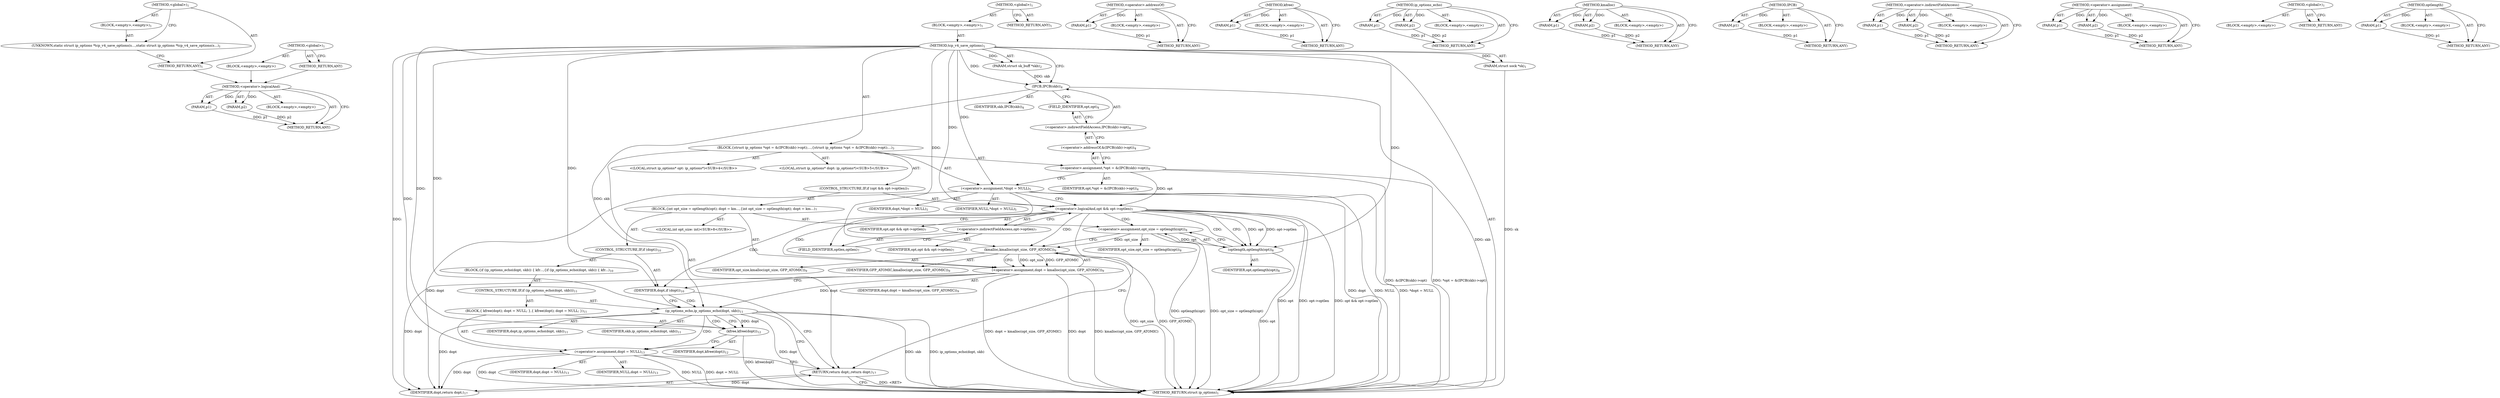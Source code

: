 digraph "&lt;global&gt;" {
vulnerable_99 [label=<(METHOD,&lt;operator&gt;.logicalAnd)>];
vulnerable_100 [label=<(PARAM,p1)>];
vulnerable_101 [label=<(PARAM,p2)>];
vulnerable_102 [label=<(BLOCK,&lt;empty&gt;,&lt;empty&gt;)>];
vulnerable_103 [label=<(METHOD_RETURN,ANY)>];
vulnerable_6 [label=<(METHOD,&lt;global&gt;)<SUB>1</SUB>>];
vulnerable_7 [label=<(BLOCK,&lt;empty&gt;,&lt;empty&gt;)<SUB>1</SUB>>];
vulnerable_8 [label=<(METHOD,tcp_v4_save_options)<SUB>1</SUB>>];
vulnerable_9 [label=<(PARAM,struct sock *sk)<SUB>1</SUB>>];
vulnerable_10 [label=<(PARAM,struct sk_buff *skb)<SUB>2</SUB>>];
vulnerable_11 [label=<(BLOCK,{
	struct ip_options *opt = &amp;(IPCB(skb)-&gt;opt);
...,{
	struct ip_options *opt = &amp;(IPCB(skb)-&gt;opt);
...)<SUB>3</SUB>>];
vulnerable_12 [label="<(LOCAL,struct ip_options* opt: ip_options*)<SUB>4</SUB>>"];
vulnerable_13 [label=<(&lt;operator&gt;.assignment,*opt = &amp;(IPCB(skb)-&gt;opt))<SUB>4</SUB>>];
vulnerable_14 [label=<(IDENTIFIER,opt,*opt = &amp;(IPCB(skb)-&gt;opt))<SUB>4</SUB>>];
vulnerable_15 [label=<(&lt;operator&gt;.addressOf,&amp;(IPCB(skb)-&gt;opt))<SUB>4</SUB>>];
vulnerable_16 [label=<(&lt;operator&gt;.indirectFieldAccess,IPCB(skb)-&gt;opt)<SUB>4</SUB>>];
vulnerable_17 [label=<(IPCB,IPCB(skb))<SUB>4</SUB>>];
vulnerable_18 [label=<(IDENTIFIER,skb,IPCB(skb))<SUB>4</SUB>>];
vulnerable_19 [label=<(FIELD_IDENTIFIER,opt,opt)<SUB>4</SUB>>];
vulnerable_20 [label="<(LOCAL,struct ip_options* dopt: ip_options*)<SUB>5</SUB>>"];
vulnerable_21 [label=<(&lt;operator&gt;.assignment,*dopt = NULL)<SUB>5</SUB>>];
vulnerable_22 [label=<(IDENTIFIER,dopt,*dopt = NULL)<SUB>5</SUB>>];
vulnerable_23 [label=<(IDENTIFIER,NULL,*dopt = NULL)<SUB>5</SUB>>];
vulnerable_24 [label=<(CONTROL_STRUCTURE,IF,if (opt &amp;&amp; opt-&gt;optlen))<SUB>7</SUB>>];
vulnerable_25 [label=<(&lt;operator&gt;.logicalAnd,opt &amp;&amp; opt-&gt;optlen)<SUB>7</SUB>>];
vulnerable_26 [label=<(IDENTIFIER,opt,opt &amp;&amp; opt-&gt;optlen)<SUB>7</SUB>>];
vulnerable_27 [label=<(&lt;operator&gt;.indirectFieldAccess,opt-&gt;optlen)<SUB>7</SUB>>];
vulnerable_28 [label=<(IDENTIFIER,opt,opt &amp;&amp; opt-&gt;optlen)<SUB>7</SUB>>];
vulnerable_29 [label=<(FIELD_IDENTIFIER,optlen,optlen)<SUB>7</SUB>>];
vulnerable_30 [label=<(BLOCK,{
		int opt_size = optlength(opt);
 		dopt = km...,{
		int opt_size = optlength(opt);
 		dopt = km...)<SUB>7</SUB>>];
vulnerable_31 [label="<(LOCAL,int opt_size: int)<SUB>8</SUB>>"];
vulnerable_32 [label=<(&lt;operator&gt;.assignment,opt_size = optlength(opt))<SUB>8</SUB>>];
vulnerable_33 [label=<(IDENTIFIER,opt_size,opt_size = optlength(opt))<SUB>8</SUB>>];
vulnerable_34 [label=<(optlength,optlength(opt))<SUB>8</SUB>>];
vulnerable_35 [label=<(IDENTIFIER,opt,optlength(opt))<SUB>8</SUB>>];
vulnerable_36 [label=<(&lt;operator&gt;.assignment,dopt = kmalloc(opt_size, GFP_ATOMIC))<SUB>9</SUB>>];
vulnerable_37 [label=<(IDENTIFIER,dopt,dopt = kmalloc(opt_size, GFP_ATOMIC))<SUB>9</SUB>>];
vulnerable_38 [label=<(kmalloc,kmalloc(opt_size, GFP_ATOMIC))<SUB>9</SUB>>];
vulnerable_39 [label=<(IDENTIFIER,opt_size,kmalloc(opt_size, GFP_ATOMIC))<SUB>9</SUB>>];
vulnerable_40 [label=<(IDENTIFIER,GFP_ATOMIC,kmalloc(opt_size, GFP_ATOMIC))<SUB>9</SUB>>];
vulnerable_41 [label=<(CONTROL_STRUCTURE,IF,if (dopt))<SUB>10</SUB>>];
vulnerable_42 [label=<(IDENTIFIER,dopt,if (dopt))<SUB>10</SUB>>];
vulnerable_43 [label=<(BLOCK,{
			if (ip_options_echo(dopt, skb)) {
 				kfr...,{
			if (ip_options_echo(dopt, skb)) {
 				kfr...)<SUB>10</SUB>>];
vulnerable_44 [label=<(CONTROL_STRUCTURE,IF,if (ip_options_echo(dopt, skb)))<SUB>11</SUB>>];
vulnerable_45 [label=<(ip_options_echo,ip_options_echo(dopt, skb))<SUB>11</SUB>>];
vulnerable_46 [label=<(IDENTIFIER,dopt,ip_options_echo(dopt, skb))<SUB>11</SUB>>];
vulnerable_47 [label=<(IDENTIFIER,skb,ip_options_echo(dopt, skb))<SUB>11</SUB>>];
vulnerable_48 [label=<(BLOCK,{
 				kfree(dopt);
 				dopt = NULL;
 			},{
 				kfree(dopt);
 				dopt = NULL;
 			})<SUB>11</SUB>>];
vulnerable_49 [label=<(kfree,kfree(dopt))<SUB>12</SUB>>];
vulnerable_50 [label=<(IDENTIFIER,dopt,kfree(dopt))<SUB>12</SUB>>];
vulnerable_51 [label=<(&lt;operator&gt;.assignment,dopt = NULL)<SUB>13</SUB>>];
vulnerable_52 [label=<(IDENTIFIER,dopt,dopt = NULL)<SUB>13</SUB>>];
vulnerable_53 [label=<(IDENTIFIER,NULL,dopt = NULL)<SUB>13</SUB>>];
vulnerable_54 [label=<(RETURN,return dopt;,return dopt;)<SUB>17</SUB>>];
vulnerable_55 [label=<(IDENTIFIER,dopt,return dopt;)<SUB>17</SUB>>];
vulnerable_56 [label=<(METHOD_RETURN,struct ip_options)<SUB>1</SUB>>];
vulnerable_58 [label=<(METHOD_RETURN,ANY)<SUB>1</SUB>>];
vulnerable_86 [label=<(METHOD,&lt;operator&gt;.addressOf)>];
vulnerable_87 [label=<(PARAM,p1)>];
vulnerable_88 [label=<(BLOCK,&lt;empty&gt;,&lt;empty&gt;)>];
vulnerable_89 [label=<(METHOD_RETURN,ANY)>];
vulnerable_118 [label=<(METHOD,kfree)>];
vulnerable_119 [label=<(PARAM,p1)>];
vulnerable_120 [label=<(BLOCK,&lt;empty&gt;,&lt;empty&gt;)>];
vulnerable_121 [label=<(METHOD_RETURN,ANY)>];
vulnerable_113 [label=<(METHOD,ip_options_echo)>];
vulnerable_114 [label=<(PARAM,p1)>];
vulnerable_115 [label=<(PARAM,p2)>];
vulnerable_116 [label=<(BLOCK,&lt;empty&gt;,&lt;empty&gt;)>];
vulnerable_117 [label=<(METHOD_RETURN,ANY)>];
vulnerable_108 [label=<(METHOD,kmalloc)>];
vulnerable_109 [label=<(PARAM,p1)>];
vulnerable_110 [label=<(PARAM,p2)>];
vulnerable_111 [label=<(BLOCK,&lt;empty&gt;,&lt;empty&gt;)>];
vulnerable_112 [label=<(METHOD_RETURN,ANY)>];
vulnerable_95 [label=<(METHOD,IPCB)>];
vulnerable_96 [label=<(PARAM,p1)>];
vulnerable_97 [label=<(BLOCK,&lt;empty&gt;,&lt;empty&gt;)>];
vulnerable_98 [label=<(METHOD_RETURN,ANY)>];
vulnerable_90 [label=<(METHOD,&lt;operator&gt;.indirectFieldAccess)>];
vulnerable_91 [label=<(PARAM,p1)>];
vulnerable_92 [label=<(PARAM,p2)>];
vulnerable_93 [label=<(BLOCK,&lt;empty&gt;,&lt;empty&gt;)>];
vulnerable_94 [label=<(METHOD_RETURN,ANY)>];
vulnerable_81 [label=<(METHOD,&lt;operator&gt;.assignment)>];
vulnerable_82 [label=<(PARAM,p1)>];
vulnerable_83 [label=<(PARAM,p2)>];
vulnerable_84 [label=<(BLOCK,&lt;empty&gt;,&lt;empty&gt;)>];
vulnerable_85 [label=<(METHOD_RETURN,ANY)>];
vulnerable_75 [label=<(METHOD,&lt;global&gt;)<SUB>1</SUB>>];
vulnerable_76 [label=<(BLOCK,&lt;empty&gt;,&lt;empty&gt;)>];
vulnerable_77 [label=<(METHOD_RETURN,ANY)>];
vulnerable_104 [label=<(METHOD,optlength)>];
vulnerable_105 [label=<(PARAM,p1)>];
vulnerable_106 [label=<(BLOCK,&lt;empty&gt;,&lt;empty&gt;)>];
vulnerable_107 [label=<(METHOD_RETURN,ANY)>];
fixed_6 [label=<(METHOD,&lt;global&gt;)<SUB>1</SUB>>];
fixed_7 [label=<(BLOCK,&lt;empty&gt;,&lt;empty&gt;)<SUB>1</SUB>>];
fixed_8 [label=<(UNKNOWN,static struct ip_options *tcp_v4_save_options(s...,static struct ip_options *tcp_v4_save_options(s...)<SUB>1</SUB>>];
fixed_9 [label=<(METHOD_RETURN,ANY)<SUB>1</SUB>>];
fixed_14 [label=<(METHOD,&lt;global&gt;)<SUB>1</SUB>>];
fixed_15 [label=<(BLOCK,&lt;empty&gt;,&lt;empty&gt;)>];
fixed_16 [label=<(METHOD_RETURN,ANY)>];
vulnerable_99 -> vulnerable_100  [key=0, label="AST: "];
vulnerable_99 -> vulnerable_100  [key=1, label="DDG: "];
vulnerable_99 -> vulnerable_102  [key=0, label="AST: "];
vulnerable_99 -> vulnerable_101  [key=0, label="AST: "];
vulnerable_99 -> vulnerable_101  [key=1, label="DDG: "];
vulnerable_99 -> vulnerable_103  [key=0, label="AST: "];
vulnerable_99 -> vulnerable_103  [key=1, label="CFG: "];
vulnerable_100 -> vulnerable_103  [key=0, label="DDG: p1"];
vulnerable_101 -> vulnerable_103  [key=0, label="DDG: p2"];
vulnerable_6 -> vulnerable_7  [key=0, label="AST: "];
vulnerable_6 -> vulnerable_58  [key=0, label="AST: "];
vulnerable_6 -> vulnerable_58  [key=1, label="CFG: "];
vulnerable_7 -> vulnerable_8  [key=0, label="AST: "];
vulnerable_8 -> vulnerable_9  [key=0, label="AST: "];
vulnerable_8 -> vulnerable_9  [key=1, label="DDG: "];
vulnerable_8 -> vulnerable_10  [key=0, label="AST: "];
vulnerable_8 -> vulnerable_10  [key=1, label="DDG: "];
vulnerable_8 -> vulnerable_11  [key=0, label="AST: "];
vulnerable_8 -> vulnerable_56  [key=0, label="AST: "];
vulnerable_8 -> vulnerable_17  [key=0, label="CFG: "];
vulnerable_8 -> vulnerable_17  [key=1, label="DDG: "];
vulnerable_8 -> vulnerable_21  [key=0, label="DDG: "];
vulnerable_8 -> vulnerable_55  [key=0, label="DDG: "];
vulnerable_8 -> vulnerable_25  [key=0, label="DDG: "];
vulnerable_8 -> vulnerable_42  [key=0, label="DDG: "];
vulnerable_8 -> vulnerable_34  [key=0, label="DDG: "];
vulnerable_8 -> vulnerable_38  [key=0, label="DDG: "];
vulnerable_8 -> vulnerable_45  [key=0, label="DDG: "];
vulnerable_8 -> vulnerable_51  [key=0, label="DDG: "];
vulnerable_8 -> vulnerable_49  [key=0, label="DDG: "];
vulnerable_9 -> vulnerable_56  [key=0, label="DDG: sk"];
vulnerable_10 -> vulnerable_17  [key=0, label="DDG: skb"];
vulnerable_11 -> vulnerable_12  [key=0, label="AST: "];
vulnerable_11 -> vulnerable_13  [key=0, label="AST: "];
vulnerable_11 -> vulnerable_20  [key=0, label="AST: "];
vulnerable_11 -> vulnerable_21  [key=0, label="AST: "];
vulnerable_11 -> vulnerable_24  [key=0, label="AST: "];
vulnerable_11 -> vulnerable_54  [key=0, label="AST: "];
vulnerable_13 -> vulnerable_14  [key=0, label="AST: "];
vulnerable_13 -> vulnerable_15  [key=0, label="AST: "];
vulnerable_13 -> vulnerable_21  [key=0, label="CFG: "];
vulnerable_13 -> vulnerable_56  [key=0, label="DDG: &amp;(IPCB(skb)-&gt;opt)"];
vulnerable_13 -> vulnerable_56  [key=1, label="DDG: *opt = &amp;(IPCB(skb)-&gt;opt)"];
vulnerable_13 -> vulnerable_25  [key=0, label="DDG: opt"];
vulnerable_15 -> vulnerable_16  [key=0, label="AST: "];
vulnerable_15 -> vulnerable_13  [key=0, label="CFG: "];
vulnerable_16 -> vulnerable_17  [key=0, label="AST: "];
vulnerable_16 -> vulnerable_19  [key=0, label="AST: "];
vulnerable_16 -> vulnerable_15  [key=0, label="CFG: "];
vulnerable_17 -> vulnerable_18  [key=0, label="AST: "];
vulnerable_17 -> vulnerable_19  [key=0, label="CFG: "];
vulnerable_17 -> vulnerable_56  [key=0, label="DDG: skb"];
vulnerable_17 -> vulnerable_45  [key=0, label="DDG: skb"];
vulnerable_19 -> vulnerable_16  [key=0, label="CFG: "];
vulnerable_21 -> vulnerable_22  [key=0, label="AST: "];
vulnerable_21 -> vulnerable_23  [key=0, label="AST: "];
vulnerable_21 -> vulnerable_25  [key=0, label="CFG: "];
vulnerable_21 -> vulnerable_29  [key=0, label="CFG: "];
vulnerable_21 -> vulnerable_56  [key=0, label="DDG: dopt"];
vulnerable_21 -> vulnerable_56  [key=1, label="DDG: NULL"];
vulnerable_21 -> vulnerable_56  [key=2, label="DDG: *dopt = NULL"];
vulnerable_21 -> vulnerable_55  [key=0, label="DDG: dopt"];
vulnerable_24 -> vulnerable_25  [key=0, label="AST: "];
vulnerable_24 -> vulnerable_30  [key=0, label="AST: "];
vulnerable_25 -> vulnerable_26  [key=0, label="AST: "];
vulnerable_25 -> vulnerable_27  [key=0, label="AST: "];
vulnerable_25 -> vulnerable_34  [key=0, label="CFG: "];
vulnerable_25 -> vulnerable_34  [key=1, label="DDG: opt"];
vulnerable_25 -> vulnerable_34  [key=2, label="DDG: opt-&gt;optlen"];
vulnerable_25 -> vulnerable_34  [key=3, label="CDG: "];
vulnerable_25 -> vulnerable_54  [key=0, label="CFG: "];
vulnerable_25 -> vulnerable_56  [key=0, label="DDG: opt"];
vulnerable_25 -> vulnerable_56  [key=1, label="DDG: opt-&gt;optlen"];
vulnerable_25 -> vulnerable_56  [key=2, label="DDG: opt &amp;&amp; opt-&gt;optlen"];
vulnerable_25 -> vulnerable_32  [key=0, label="CDG: "];
vulnerable_25 -> vulnerable_42  [key=0, label="CDG: "];
vulnerable_25 -> vulnerable_36  [key=0, label="CDG: "];
vulnerable_25 -> vulnerable_38  [key=0, label="CDG: "];
vulnerable_27 -> vulnerable_28  [key=0, label="AST: "];
vulnerable_27 -> vulnerable_29  [key=0, label="AST: "];
vulnerable_27 -> vulnerable_25  [key=0, label="CFG: "];
vulnerable_29 -> vulnerable_27  [key=0, label="CFG: "];
vulnerable_30 -> vulnerable_31  [key=0, label="AST: "];
vulnerable_30 -> vulnerable_32  [key=0, label="AST: "];
vulnerable_30 -> vulnerable_36  [key=0, label="AST: "];
vulnerable_30 -> vulnerable_41  [key=0, label="AST: "];
vulnerable_32 -> vulnerable_33  [key=0, label="AST: "];
vulnerable_32 -> vulnerable_34  [key=0, label="AST: "];
vulnerable_32 -> vulnerable_38  [key=0, label="CFG: "];
vulnerable_32 -> vulnerable_38  [key=1, label="DDG: opt_size"];
vulnerable_32 -> vulnerable_56  [key=0, label="DDG: optlength(opt)"];
vulnerable_32 -> vulnerable_56  [key=1, label="DDG: opt_size = optlength(opt)"];
vulnerable_34 -> vulnerable_35  [key=0, label="AST: "];
vulnerable_34 -> vulnerable_32  [key=0, label="CFG: "];
vulnerable_34 -> vulnerable_32  [key=1, label="DDG: opt"];
vulnerable_34 -> vulnerable_56  [key=0, label="DDG: opt"];
vulnerable_36 -> vulnerable_37  [key=0, label="AST: "];
vulnerable_36 -> vulnerable_38  [key=0, label="AST: "];
vulnerable_36 -> vulnerable_42  [key=0, label="CFG: "];
vulnerable_36 -> vulnerable_56  [key=0, label="DDG: dopt"];
vulnerable_36 -> vulnerable_56  [key=1, label="DDG: kmalloc(opt_size, GFP_ATOMIC)"];
vulnerable_36 -> vulnerable_56  [key=2, label="DDG: dopt = kmalloc(opt_size, GFP_ATOMIC)"];
vulnerable_36 -> vulnerable_55  [key=0, label="DDG: dopt"];
vulnerable_36 -> vulnerable_45  [key=0, label="DDG: dopt"];
vulnerable_38 -> vulnerable_39  [key=0, label="AST: "];
vulnerable_38 -> vulnerable_40  [key=0, label="AST: "];
vulnerable_38 -> vulnerable_36  [key=0, label="CFG: "];
vulnerable_38 -> vulnerable_36  [key=1, label="DDG: opt_size"];
vulnerable_38 -> vulnerable_36  [key=2, label="DDG: GFP_ATOMIC"];
vulnerable_38 -> vulnerable_56  [key=0, label="DDG: opt_size"];
vulnerable_38 -> vulnerable_56  [key=1, label="DDG: GFP_ATOMIC"];
vulnerable_41 -> vulnerable_42  [key=0, label="AST: "];
vulnerable_41 -> vulnerable_43  [key=0, label="AST: "];
vulnerable_42 -> vulnerable_45  [key=0, label="CFG: "];
vulnerable_42 -> vulnerable_45  [key=1, label="CDG: "];
vulnerable_42 -> vulnerable_54  [key=0, label="CFG: "];
vulnerable_43 -> vulnerable_44  [key=0, label="AST: "];
vulnerable_44 -> vulnerable_45  [key=0, label="AST: "];
vulnerable_44 -> vulnerable_48  [key=0, label="AST: "];
vulnerable_45 -> vulnerable_46  [key=0, label="AST: "];
vulnerable_45 -> vulnerable_47  [key=0, label="AST: "];
vulnerable_45 -> vulnerable_49  [key=0, label="CFG: "];
vulnerable_45 -> vulnerable_49  [key=1, label="DDG: dopt"];
vulnerable_45 -> vulnerable_49  [key=2, label="CDG: "];
vulnerable_45 -> vulnerable_54  [key=0, label="CFG: "];
vulnerable_45 -> vulnerable_56  [key=0, label="DDG: dopt"];
vulnerable_45 -> vulnerable_56  [key=1, label="DDG: skb"];
vulnerable_45 -> vulnerable_56  [key=2, label="DDG: ip_options_echo(dopt, skb)"];
vulnerable_45 -> vulnerable_55  [key=0, label="DDG: dopt"];
vulnerable_45 -> vulnerable_51  [key=0, label="CDG: "];
vulnerable_48 -> vulnerable_49  [key=0, label="AST: "];
vulnerable_48 -> vulnerable_51  [key=0, label="AST: "];
vulnerable_49 -> vulnerable_50  [key=0, label="AST: "];
vulnerable_49 -> vulnerable_51  [key=0, label="CFG: "];
vulnerable_49 -> vulnerable_56  [key=0, label="DDG: kfree(dopt)"];
vulnerable_51 -> vulnerable_52  [key=0, label="AST: "];
vulnerable_51 -> vulnerable_53  [key=0, label="AST: "];
vulnerable_51 -> vulnerable_54  [key=0, label="CFG: "];
vulnerable_51 -> vulnerable_56  [key=0, label="DDG: dopt"];
vulnerable_51 -> vulnerable_56  [key=1, label="DDG: NULL"];
vulnerable_51 -> vulnerable_56  [key=2, label="DDG: dopt = NULL"];
vulnerable_51 -> vulnerable_55  [key=0, label="DDG: dopt"];
vulnerable_54 -> vulnerable_55  [key=0, label="AST: "];
vulnerable_54 -> vulnerable_56  [key=0, label="CFG: "];
vulnerable_54 -> vulnerable_56  [key=1, label="DDG: &lt;RET&gt;"];
vulnerable_55 -> vulnerable_54  [key=0, label="DDG: dopt"];
vulnerable_86 -> vulnerable_87  [key=0, label="AST: "];
vulnerable_86 -> vulnerable_87  [key=1, label="DDG: "];
vulnerable_86 -> vulnerable_88  [key=0, label="AST: "];
vulnerable_86 -> vulnerable_89  [key=0, label="AST: "];
vulnerable_86 -> vulnerable_89  [key=1, label="CFG: "];
vulnerable_87 -> vulnerable_89  [key=0, label="DDG: p1"];
vulnerable_118 -> vulnerable_119  [key=0, label="AST: "];
vulnerable_118 -> vulnerable_119  [key=1, label="DDG: "];
vulnerable_118 -> vulnerable_120  [key=0, label="AST: "];
vulnerable_118 -> vulnerable_121  [key=0, label="AST: "];
vulnerable_118 -> vulnerable_121  [key=1, label="CFG: "];
vulnerable_119 -> vulnerable_121  [key=0, label="DDG: p1"];
vulnerable_113 -> vulnerable_114  [key=0, label="AST: "];
vulnerable_113 -> vulnerable_114  [key=1, label="DDG: "];
vulnerable_113 -> vulnerable_116  [key=0, label="AST: "];
vulnerable_113 -> vulnerable_115  [key=0, label="AST: "];
vulnerable_113 -> vulnerable_115  [key=1, label="DDG: "];
vulnerable_113 -> vulnerable_117  [key=0, label="AST: "];
vulnerable_113 -> vulnerable_117  [key=1, label="CFG: "];
vulnerable_114 -> vulnerable_117  [key=0, label="DDG: p1"];
vulnerable_115 -> vulnerable_117  [key=0, label="DDG: p2"];
vulnerable_108 -> vulnerable_109  [key=0, label="AST: "];
vulnerable_108 -> vulnerable_109  [key=1, label="DDG: "];
vulnerable_108 -> vulnerable_111  [key=0, label="AST: "];
vulnerable_108 -> vulnerable_110  [key=0, label="AST: "];
vulnerable_108 -> vulnerable_110  [key=1, label="DDG: "];
vulnerable_108 -> vulnerable_112  [key=0, label="AST: "];
vulnerable_108 -> vulnerable_112  [key=1, label="CFG: "];
vulnerable_109 -> vulnerable_112  [key=0, label="DDG: p1"];
vulnerable_110 -> vulnerable_112  [key=0, label="DDG: p2"];
vulnerable_95 -> vulnerable_96  [key=0, label="AST: "];
vulnerable_95 -> vulnerable_96  [key=1, label="DDG: "];
vulnerable_95 -> vulnerable_97  [key=0, label="AST: "];
vulnerable_95 -> vulnerable_98  [key=0, label="AST: "];
vulnerable_95 -> vulnerable_98  [key=1, label="CFG: "];
vulnerable_96 -> vulnerable_98  [key=0, label="DDG: p1"];
vulnerable_90 -> vulnerable_91  [key=0, label="AST: "];
vulnerable_90 -> vulnerable_91  [key=1, label="DDG: "];
vulnerable_90 -> vulnerable_93  [key=0, label="AST: "];
vulnerable_90 -> vulnerable_92  [key=0, label="AST: "];
vulnerable_90 -> vulnerable_92  [key=1, label="DDG: "];
vulnerable_90 -> vulnerable_94  [key=0, label="AST: "];
vulnerable_90 -> vulnerable_94  [key=1, label="CFG: "];
vulnerable_91 -> vulnerable_94  [key=0, label="DDG: p1"];
vulnerable_92 -> vulnerable_94  [key=0, label="DDG: p2"];
vulnerable_81 -> vulnerable_82  [key=0, label="AST: "];
vulnerable_81 -> vulnerable_82  [key=1, label="DDG: "];
vulnerable_81 -> vulnerable_84  [key=0, label="AST: "];
vulnerable_81 -> vulnerable_83  [key=0, label="AST: "];
vulnerable_81 -> vulnerable_83  [key=1, label="DDG: "];
vulnerable_81 -> vulnerable_85  [key=0, label="AST: "];
vulnerable_81 -> vulnerable_85  [key=1, label="CFG: "];
vulnerable_82 -> vulnerable_85  [key=0, label="DDG: p1"];
vulnerable_83 -> vulnerable_85  [key=0, label="DDG: p2"];
vulnerable_75 -> vulnerable_76  [key=0, label="AST: "];
vulnerable_75 -> vulnerable_77  [key=0, label="AST: "];
vulnerable_75 -> vulnerable_77  [key=1, label="CFG: "];
vulnerable_104 -> vulnerable_105  [key=0, label="AST: "];
vulnerable_104 -> vulnerable_105  [key=1, label="DDG: "];
vulnerable_104 -> vulnerable_106  [key=0, label="AST: "];
vulnerable_104 -> vulnerable_107  [key=0, label="AST: "];
vulnerable_104 -> vulnerable_107  [key=1, label="CFG: "];
vulnerable_105 -> vulnerable_107  [key=0, label="DDG: p1"];
fixed_6 -> fixed_7  [key=0, label="AST: "];
fixed_6 -> fixed_9  [key=0, label="AST: "];
fixed_6 -> fixed_8  [key=0, label="CFG: "];
fixed_7 -> fixed_8  [key=0, label="AST: "];
fixed_8 -> fixed_9  [key=0, label="CFG: "];
fixed_9 -> vulnerable_99  [key=0];
fixed_14 -> fixed_15  [key=0, label="AST: "];
fixed_14 -> fixed_16  [key=0, label="AST: "];
fixed_14 -> fixed_16  [key=1, label="CFG: "];
fixed_15 -> vulnerable_99  [key=0];
fixed_16 -> vulnerable_99  [key=0];
}
